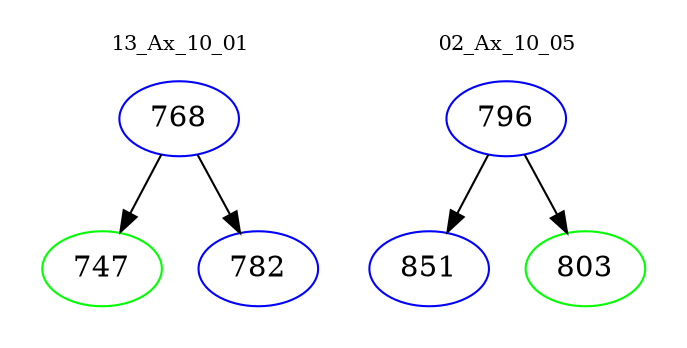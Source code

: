 digraph{
subgraph cluster_0 {
color = white
label = "13_Ax_10_01";
fontsize=10;
T0_768 [label="768", color="blue"]
T0_768 -> T0_747 [color="black"]
T0_747 [label="747", color="green"]
T0_768 -> T0_782 [color="black"]
T0_782 [label="782", color="blue"]
}
subgraph cluster_1 {
color = white
label = "02_Ax_10_05";
fontsize=10;
T1_796 [label="796", color="blue"]
T1_796 -> T1_851 [color="black"]
T1_851 [label="851", color="blue"]
T1_796 -> T1_803 [color="black"]
T1_803 [label="803", color="green"]
}
}

